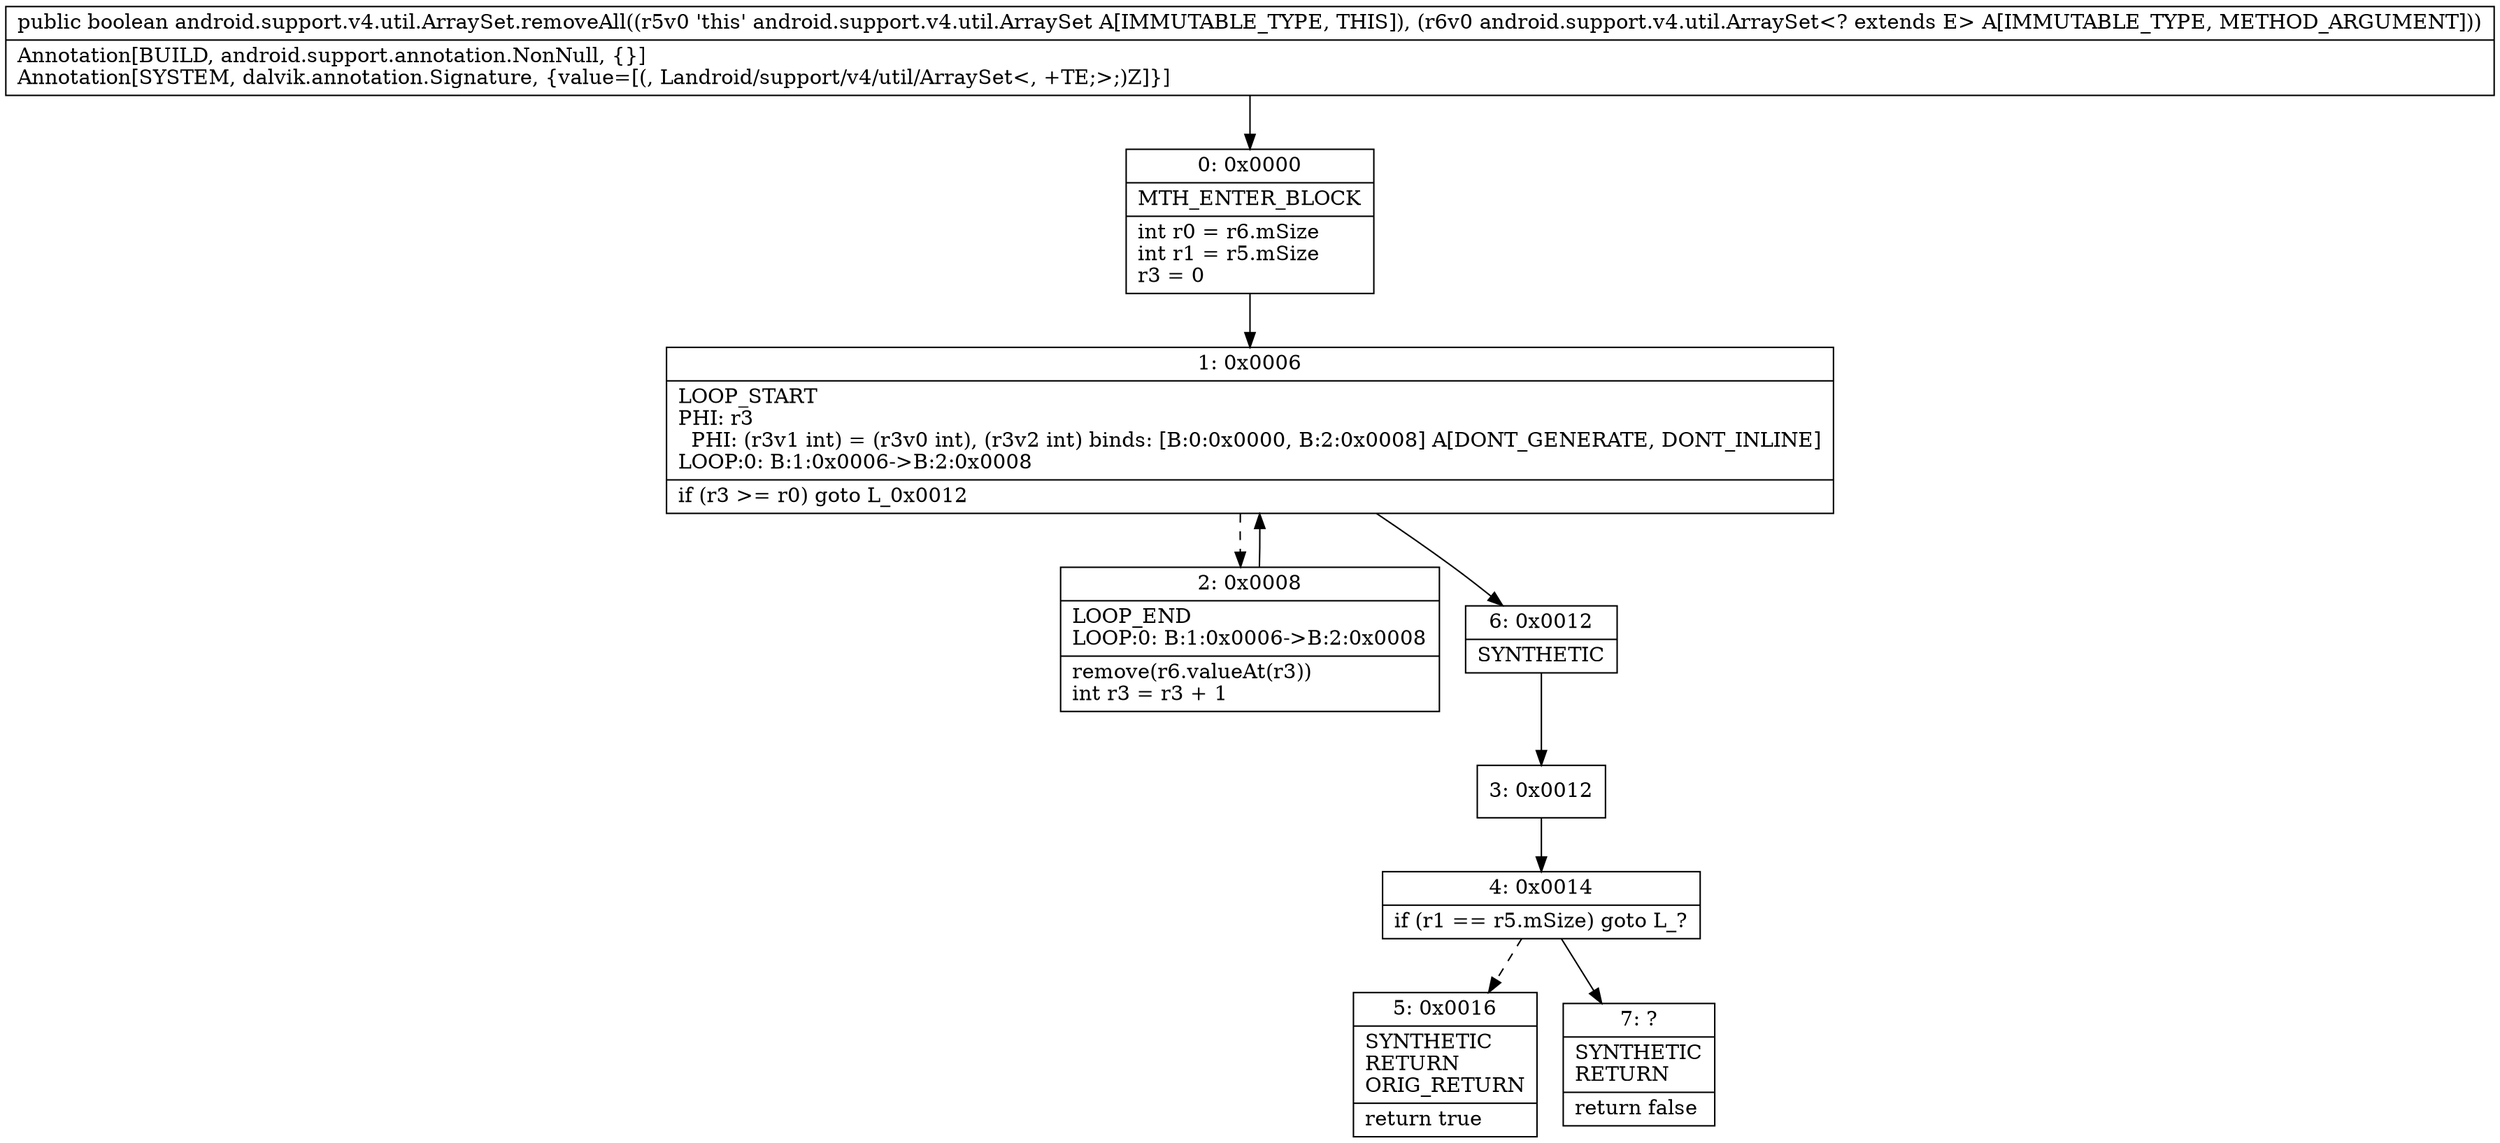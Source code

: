 digraph "CFG forandroid.support.v4.util.ArraySet.removeAll(Landroid\/support\/v4\/util\/ArraySet;)Z" {
Node_0 [shape=record,label="{0\:\ 0x0000|MTH_ENTER_BLOCK\l|int r0 = r6.mSize\lint r1 = r5.mSize\lr3 = 0\l}"];
Node_1 [shape=record,label="{1\:\ 0x0006|LOOP_START\lPHI: r3 \l  PHI: (r3v1 int) = (r3v0 int), (r3v2 int) binds: [B:0:0x0000, B:2:0x0008] A[DONT_GENERATE, DONT_INLINE]\lLOOP:0: B:1:0x0006\-\>B:2:0x0008\l|if (r3 \>= r0) goto L_0x0012\l}"];
Node_2 [shape=record,label="{2\:\ 0x0008|LOOP_END\lLOOP:0: B:1:0x0006\-\>B:2:0x0008\l|remove(r6.valueAt(r3))\lint r3 = r3 + 1\l}"];
Node_3 [shape=record,label="{3\:\ 0x0012}"];
Node_4 [shape=record,label="{4\:\ 0x0014|if (r1 == r5.mSize) goto L_?\l}"];
Node_5 [shape=record,label="{5\:\ 0x0016|SYNTHETIC\lRETURN\lORIG_RETURN\l|return true\l}"];
Node_6 [shape=record,label="{6\:\ 0x0012|SYNTHETIC\l}"];
Node_7 [shape=record,label="{7\:\ ?|SYNTHETIC\lRETURN\l|return false\l}"];
MethodNode[shape=record,label="{public boolean android.support.v4.util.ArraySet.removeAll((r5v0 'this' android.support.v4.util.ArraySet A[IMMUTABLE_TYPE, THIS]), (r6v0 android.support.v4.util.ArraySet\<? extends E\> A[IMMUTABLE_TYPE, METHOD_ARGUMENT]))  | Annotation[BUILD, android.support.annotation.NonNull, \{\}]\lAnnotation[SYSTEM, dalvik.annotation.Signature, \{value=[(, Landroid\/support\/v4\/util\/ArraySet\<, +TE;\>;)Z]\}]\l}"];
MethodNode -> Node_0;
Node_0 -> Node_1;
Node_1 -> Node_2[style=dashed];
Node_1 -> Node_6;
Node_2 -> Node_1;
Node_3 -> Node_4;
Node_4 -> Node_5[style=dashed];
Node_4 -> Node_7;
Node_6 -> Node_3;
}

